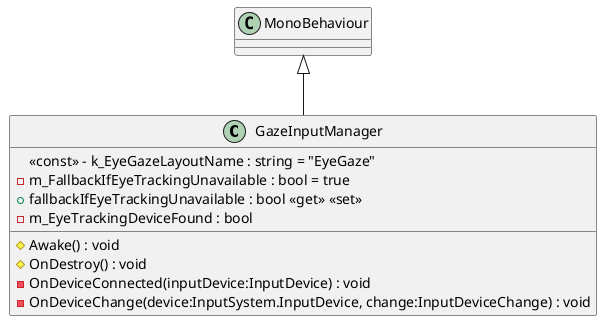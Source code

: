 @startuml
class GazeInputManager {
    <<const>> - k_EyeGazeLayoutName : string = "EyeGaze"
    - m_FallbackIfEyeTrackingUnavailable : bool = true
    + fallbackIfEyeTrackingUnavailable : bool <<get>> <<set>>
    - m_EyeTrackingDeviceFound : bool
    # Awake() : void
    # OnDestroy() : void
    - OnDeviceConnected(inputDevice:InputDevice) : void
    - OnDeviceChange(device:InputSystem.InputDevice, change:InputDeviceChange) : void
}
MonoBehaviour <|-- GazeInputManager
@enduml
